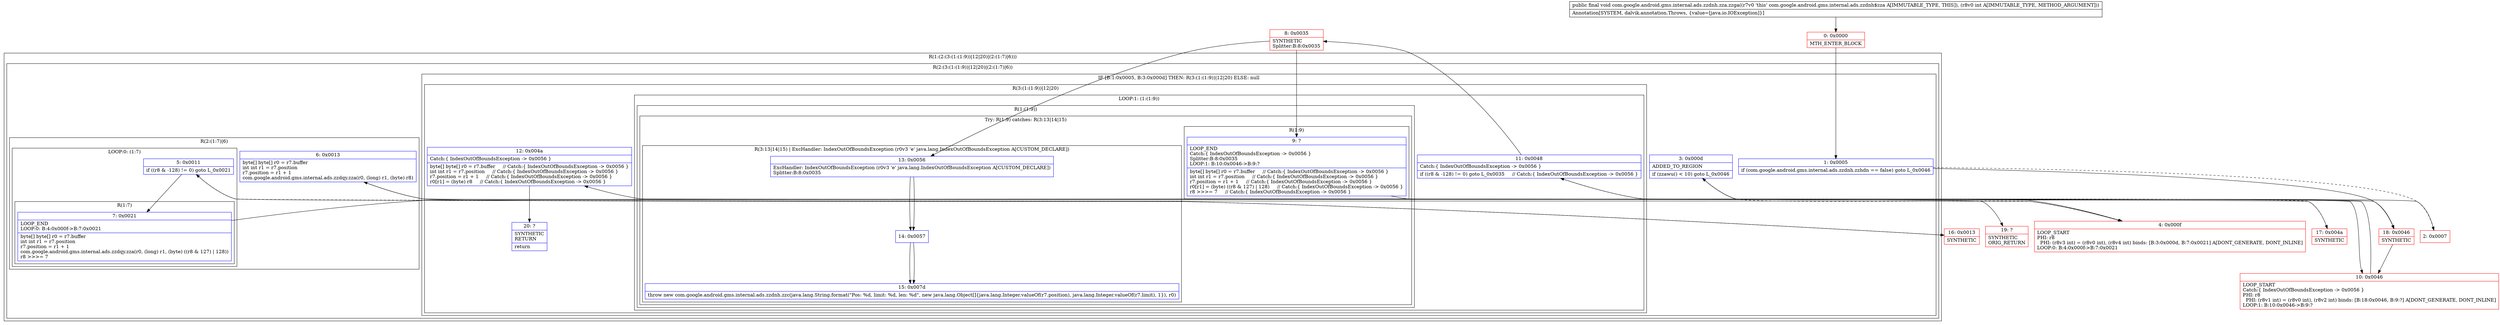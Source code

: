 digraph "CFG forcom.google.android.gms.internal.ads.zzdnh.zza.zzga(I)V" {
subgraph cluster_Region_98790140 {
label = "R(1:(2:(3:(1:(1:9))|12|20)|(2:(1:7)|6)))";
node [shape=record,color=blue];
subgraph cluster_Region_290044458 {
label = "R(2:(3:(1:(1:9))|12|20)|(2:(1:7)|6))";
node [shape=record,color=blue];
subgraph cluster_IfRegion_465284007 {
label = "IF [B:1:0x0005, B:3:0x000d] THEN: R(3:(1:(1:9))|12|20) ELSE: null";
node [shape=record,color=blue];
Node_1 [shape=record,label="{1\:\ 0x0005|if (com.google.android.gms.internal.ads.zzdnh.zzhdn == false) goto L_0x0046\l}"];
Node_3 [shape=record,label="{3\:\ 0x000d|ADDED_TO_REGION\l|if (zzawu() \< 10) goto L_0x0046\l}"];
subgraph cluster_Region_1381210416 {
label = "R(3:(1:(1:9))|12|20)";
node [shape=record,color=blue];
subgraph cluster_LoopRegion_2092103597 {
label = "LOOP:1: (1:(1:9))";
node [shape=record,color=blue];
Node_11 [shape=record,label="{11\:\ 0x0048|Catch:\{ IndexOutOfBoundsException \-\> 0x0056 \}\l|if ((r8 & \-128) != 0) goto L_0x0035     \/\/ Catch:\{ IndexOutOfBoundsException \-\> 0x0056 \}\l}"];
subgraph cluster_Region_1654183501 {
label = "R(1:(1:9))";
node [shape=record,color=blue];
subgraph cluster_TryCatchRegion_1054648542 {
label = "Try: R(1:9) catches: R(3:13|14|15)";
node [shape=record,color=blue];
subgraph cluster_Region_561867881 {
label = "R(1:9)";
node [shape=record,color=blue];
Node_9 [shape=record,label="{9\:\ ?|LOOP_END\lCatch:\{ IndexOutOfBoundsException \-\> 0x0056 \}\lSplitter:B:8:0x0035\lLOOP:1: B:10:0x0046\-\>B:9:?\l|byte[] byte[] r0 = r7.buffer     \/\/ Catch:\{ IndexOutOfBoundsException \-\> 0x0056 \}\lint int r1 = r7.position     \/\/ Catch:\{ IndexOutOfBoundsException \-\> 0x0056 \}\lr7.position = r1 + 1     \/\/ Catch:\{ IndexOutOfBoundsException \-\> 0x0056 \}\lr0[r1] = (byte) ((r8 & 127) \| 128)     \/\/ Catch:\{ IndexOutOfBoundsException \-\> 0x0056 \}\lr8 \>\>\>= 7     \/\/ Catch:\{ IndexOutOfBoundsException \-\> 0x0056 \}\l}"];
}
subgraph cluster_Region_2029832753 {
label = "R(3:13|14|15) | ExcHandler: IndexOutOfBoundsException (r0v3 'e' java.lang.IndexOutOfBoundsException A[CUSTOM_DECLARE])\l";
node [shape=record,color=blue];
Node_13 [shape=record,label="{13\:\ 0x0056|ExcHandler: IndexOutOfBoundsException (r0v3 'e' java.lang.IndexOutOfBoundsException A[CUSTOM_DECLARE])\lSplitter:B:8:0x0035\l}"];
Node_14 [shape=record,label="{14\:\ 0x0057}"];
Node_15 [shape=record,label="{15\:\ 0x007d|throw new com.google.android.gms.internal.ads.zzdnh.zzc(java.lang.String.format(\"Pos: %d, limit: %d, len: %d\", new java.lang.Object[]\{java.lang.Integer.valueOf(r7.position), java.lang.Integer.valueOf(r7.limit), 1\}), r0)\l}"];
}
}
}
}
Node_12 [shape=record,label="{12\:\ 0x004a|Catch:\{ IndexOutOfBoundsException \-\> 0x0056 \}\l|byte[] byte[] r0 = r7.buffer     \/\/ Catch:\{ IndexOutOfBoundsException \-\> 0x0056 \}\lint int r1 = r7.position     \/\/ Catch:\{ IndexOutOfBoundsException \-\> 0x0056 \}\lr7.position = r1 + 1     \/\/ Catch:\{ IndexOutOfBoundsException \-\> 0x0056 \}\lr0[r1] = (byte) r8     \/\/ Catch:\{ IndexOutOfBoundsException \-\> 0x0056 \}\l}"];
Node_20 [shape=record,label="{20\:\ ?|SYNTHETIC\lRETURN\l|return\l}"];
}
}
subgraph cluster_Region_1019749385 {
label = "R(2:(1:7)|6)";
node [shape=record,color=blue];
subgraph cluster_LoopRegion_328750364 {
label = "LOOP:0: (1:7)";
node [shape=record,color=blue];
Node_5 [shape=record,label="{5\:\ 0x0011|if ((r8 & \-128) != 0) goto L_0x0021\l}"];
subgraph cluster_Region_298278716 {
label = "R(1:7)";
node [shape=record,color=blue];
Node_7 [shape=record,label="{7\:\ 0x0021|LOOP_END\lLOOP:0: B:4:0x000f\-\>B:7:0x0021\l|byte[] byte[] r0 = r7.buffer\lint int r1 = r7.position\lr7.position = r1 + 1\lcom.google.android.gms.internal.ads.zzdqy.zza(r0, (long) r1, (byte) ((r8 & 127) \| 128))\lr8 \>\>\>= 7\l}"];
}
}
Node_6 [shape=record,label="{6\:\ 0x0013|byte[] byte[] r0 = r7.buffer\lint int r1 = r7.position\lr7.position = r1 + 1\lcom.google.android.gms.internal.ads.zzdqy.zza(r0, (long) r1, (byte) r8)\l}"];
}
}
}
subgraph cluster_Region_2029832753 {
label = "R(3:13|14|15) | ExcHandler: IndexOutOfBoundsException (r0v3 'e' java.lang.IndexOutOfBoundsException A[CUSTOM_DECLARE])\l";
node [shape=record,color=blue];
Node_13 [shape=record,label="{13\:\ 0x0056|ExcHandler: IndexOutOfBoundsException (r0v3 'e' java.lang.IndexOutOfBoundsException A[CUSTOM_DECLARE])\lSplitter:B:8:0x0035\l}"];
Node_14 [shape=record,label="{14\:\ 0x0057}"];
Node_15 [shape=record,label="{15\:\ 0x007d|throw new com.google.android.gms.internal.ads.zzdnh.zzc(java.lang.String.format(\"Pos: %d, limit: %d, len: %d\", new java.lang.Object[]\{java.lang.Integer.valueOf(r7.position), java.lang.Integer.valueOf(r7.limit), 1\}), r0)\l}"];
}
Node_0 [shape=record,color=red,label="{0\:\ 0x0000|MTH_ENTER_BLOCK\l}"];
Node_2 [shape=record,color=red,label="{2\:\ 0x0007}"];
Node_4 [shape=record,color=red,label="{4\:\ 0x000f|LOOP_START\lPHI: r8 \l  PHI: (r8v3 int) = (r8v0 int), (r8v4 int) binds: [B:3:0x000d, B:7:0x0021] A[DONT_GENERATE, DONT_INLINE]\lLOOP:0: B:4:0x000f\-\>B:7:0x0021\l}"];
Node_8 [shape=record,color=red,label="{8\:\ 0x0035|SYNTHETIC\lSplitter:B:8:0x0035\l}"];
Node_10 [shape=record,color=red,label="{10\:\ 0x0046|LOOP_START\lCatch:\{ IndexOutOfBoundsException \-\> 0x0056 \}\lPHI: r8 \l  PHI: (r8v1 int) = (r8v0 int), (r8v2 int) binds: [B:18:0x0046, B:9:?] A[DONT_GENERATE, DONT_INLINE]\lLOOP:1: B:10:0x0046\-\>B:9:?\l}"];
Node_16 [shape=record,color=red,label="{16\:\ 0x0013|SYNTHETIC\l}"];
Node_17 [shape=record,color=red,label="{17\:\ 0x004a|SYNTHETIC\l}"];
Node_18 [shape=record,color=red,label="{18\:\ 0x0046|SYNTHETIC\l}"];
Node_19 [shape=record,color=red,label="{19\:\ ?|SYNTHETIC\lORIG_RETURN\l}"];
MethodNode[shape=record,label="{public final void com.google.android.gms.internal.ads.zzdnh.zza.zzga((r7v0 'this' com.google.android.gms.internal.ads.zzdnh$zza A[IMMUTABLE_TYPE, THIS]), (r8v0 int A[IMMUTABLE_TYPE, METHOD_ARGUMENT]))  | Annotation[SYSTEM, dalvik.annotation.Throws, \{value=[java.io.IOException]\}]\l}"];
MethodNode -> Node_0;
Node_1 -> Node_2[style=dashed];
Node_1 -> Node_18;
Node_3 -> Node_4[style=dashed];
Node_3 -> Node_18;
Node_11 -> Node_8;
Node_11 -> Node_17[style=dashed];
Node_9 -> Node_10;
Node_13 -> Node_14;
Node_14 -> Node_15;
Node_12 -> Node_20;
Node_5 -> Node_7;
Node_5 -> Node_16[style=dashed];
Node_7 -> Node_4;
Node_6 -> Node_19;
Node_13 -> Node_14;
Node_14 -> Node_15;
Node_0 -> Node_1;
Node_2 -> Node_3;
Node_4 -> Node_5;
Node_8 -> Node_9;
Node_8 -> Node_13;
Node_10 -> Node_11;
Node_16 -> Node_6;
Node_17 -> Node_12;
Node_18 -> Node_10;
}

